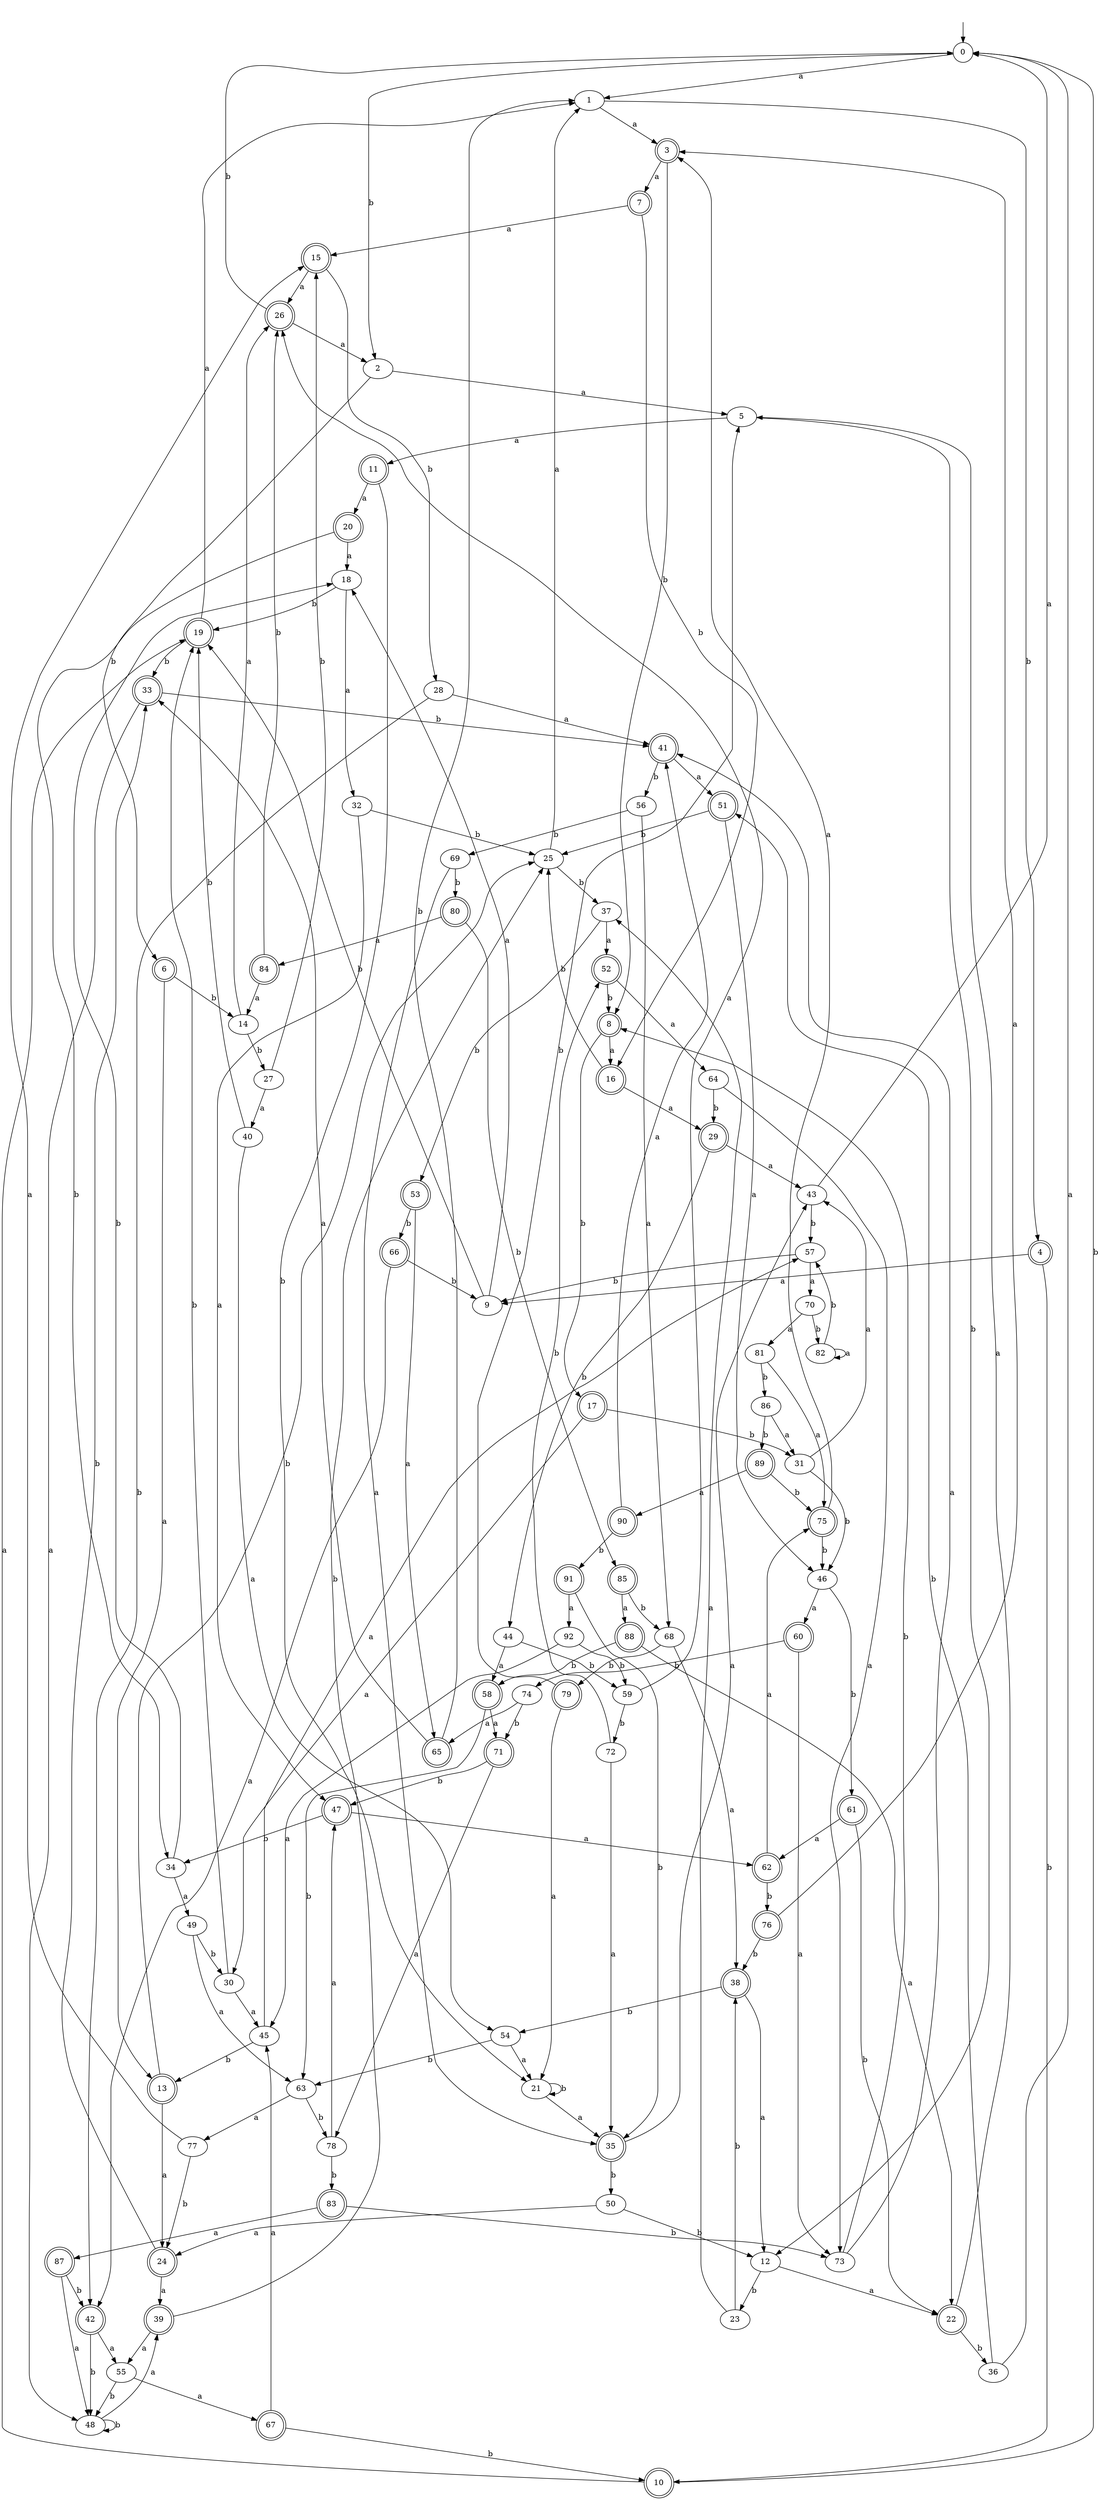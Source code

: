 digraph RandomDFA {
  __start0 [label="", shape=none];
  __start0 -> 0 [label=""];
  0 [shape=circle]
  0 -> 1 [label="a"]
  0 -> 2 [label="b"]
  1
  1 -> 3 [label="a"]
  1 -> 4 [label="b"]
  2
  2 -> 5 [label="a"]
  2 -> 6 [label="b"]
  3 [shape=doublecircle]
  3 -> 7 [label="a"]
  3 -> 8 [label="b"]
  4 [shape=doublecircle]
  4 -> 9 [label="a"]
  4 -> 10 [label="b"]
  5
  5 -> 11 [label="a"]
  5 -> 12 [label="b"]
  6 [shape=doublecircle]
  6 -> 13 [label="a"]
  6 -> 14 [label="b"]
  7 [shape=doublecircle]
  7 -> 15 [label="a"]
  7 -> 16 [label="b"]
  8 [shape=doublecircle]
  8 -> 16 [label="a"]
  8 -> 17 [label="b"]
  9
  9 -> 18 [label="a"]
  9 -> 19 [label="b"]
  10 [shape=doublecircle]
  10 -> 19 [label="a"]
  10 -> 0 [label="b"]
  11 [shape=doublecircle]
  11 -> 20 [label="a"]
  11 -> 21 [label="b"]
  12
  12 -> 22 [label="a"]
  12 -> 23 [label="b"]
  13 [shape=doublecircle]
  13 -> 24 [label="a"]
  13 -> 25 [label="b"]
  14
  14 -> 26 [label="a"]
  14 -> 27 [label="b"]
  15 [shape=doublecircle]
  15 -> 26 [label="a"]
  15 -> 28 [label="b"]
  16 [shape=doublecircle]
  16 -> 29 [label="a"]
  16 -> 25 [label="b"]
  17 [shape=doublecircle]
  17 -> 30 [label="a"]
  17 -> 31 [label="b"]
  18
  18 -> 32 [label="a"]
  18 -> 19 [label="b"]
  19 [shape=doublecircle]
  19 -> 1 [label="a"]
  19 -> 33 [label="b"]
  20 [shape=doublecircle]
  20 -> 18 [label="a"]
  20 -> 34 [label="b"]
  21
  21 -> 35 [label="a"]
  21 -> 21 [label="b"]
  22 [shape=doublecircle]
  22 -> 5 [label="a"]
  22 -> 36 [label="b"]
  23
  23 -> 37 [label="a"]
  23 -> 38 [label="b"]
  24 [shape=doublecircle]
  24 -> 39 [label="a"]
  24 -> 33 [label="b"]
  25
  25 -> 1 [label="a"]
  25 -> 37 [label="b"]
  26 [shape=doublecircle]
  26 -> 2 [label="a"]
  26 -> 0 [label="b"]
  27
  27 -> 40 [label="a"]
  27 -> 15 [label="b"]
  28
  28 -> 41 [label="a"]
  28 -> 42 [label="b"]
  29 [shape=doublecircle]
  29 -> 43 [label="a"]
  29 -> 44 [label="b"]
  30
  30 -> 45 [label="a"]
  30 -> 19 [label="b"]
  31
  31 -> 43 [label="a"]
  31 -> 46 [label="b"]
  32
  32 -> 47 [label="a"]
  32 -> 25 [label="b"]
  33 [shape=doublecircle]
  33 -> 48 [label="a"]
  33 -> 41 [label="b"]
  34
  34 -> 49 [label="a"]
  34 -> 18 [label="b"]
  35 [shape=doublecircle]
  35 -> 43 [label="a"]
  35 -> 50 [label="b"]
  36
  36 -> 0 [label="a"]
  36 -> 51 [label="b"]
  37
  37 -> 52 [label="a"]
  37 -> 53 [label="b"]
  38 [shape=doublecircle]
  38 -> 12 [label="a"]
  38 -> 54 [label="b"]
  39 [shape=doublecircle]
  39 -> 55 [label="a"]
  39 -> 25 [label="b"]
  40
  40 -> 54 [label="a"]
  40 -> 19 [label="b"]
  41 [shape=doublecircle]
  41 -> 51 [label="a"]
  41 -> 56 [label="b"]
  42 [shape=doublecircle]
  42 -> 55 [label="a"]
  42 -> 48 [label="b"]
  43
  43 -> 0 [label="a"]
  43 -> 57 [label="b"]
  44
  44 -> 58 [label="a"]
  44 -> 59 [label="b"]
  45
  45 -> 57 [label="a"]
  45 -> 13 [label="b"]
  46
  46 -> 60 [label="a"]
  46 -> 61 [label="b"]
  47 [shape=doublecircle]
  47 -> 62 [label="a"]
  47 -> 34 [label="b"]
  48
  48 -> 39 [label="a"]
  48 -> 48 [label="b"]
  49
  49 -> 63 [label="a"]
  49 -> 30 [label="b"]
  50
  50 -> 24 [label="a"]
  50 -> 12 [label="b"]
  51 [shape=doublecircle]
  51 -> 46 [label="a"]
  51 -> 25 [label="b"]
  52 [shape=doublecircle]
  52 -> 64 [label="a"]
  52 -> 8 [label="b"]
  53 [shape=doublecircle]
  53 -> 65 [label="a"]
  53 -> 66 [label="b"]
  54
  54 -> 21 [label="a"]
  54 -> 63 [label="b"]
  55
  55 -> 67 [label="a"]
  55 -> 48 [label="b"]
  56
  56 -> 68 [label="a"]
  56 -> 69 [label="b"]
  57
  57 -> 70 [label="a"]
  57 -> 9 [label="b"]
  58 [shape=doublecircle]
  58 -> 71 [label="a"]
  58 -> 63 [label="b"]
  59
  59 -> 26 [label="a"]
  59 -> 72 [label="b"]
  60 [shape=doublecircle]
  60 -> 73 [label="a"]
  60 -> 74 [label="b"]
  61 [shape=doublecircle]
  61 -> 62 [label="a"]
  61 -> 22 [label="b"]
  62 [shape=doublecircle]
  62 -> 75 [label="a"]
  62 -> 76 [label="b"]
  63
  63 -> 77 [label="a"]
  63 -> 78 [label="b"]
  64
  64 -> 73 [label="a"]
  64 -> 29 [label="b"]
  65 [shape=doublecircle]
  65 -> 33 [label="a"]
  65 -> 1 [label="b"]
  66 [shape=doublecircle]
  66 -> 42 [label="a"]
  66 -> 9 [label="b"]
  67 [shape=doublecircle]
  67 -> 45 [label="a"]
  67 -> 10 [label="b"]
  68
  68 -> 38 [label="a"]
  68 -> 79 [label="b"]
  69
  69 -> 35 [label="a"]
  69 -> 80 [label="b"]
  70
  70 -> 81 [label="a"]
  70 -> 82 [label="b"]
  71 [shape=doublecircle]
  71 -> 78 [label="a"]
  71 -> 47 [label="b"]
  72
  72 -> 35 [label="a"]
  72 -> 52 [label="b"]
  73
  73 -> 41 [label="a"]
  73 -> 8 [label="b"]
  74
  74 -> 65 [label="a"]
  74 -> 71 [label="b"]
  75 [shape=doublecircle]
  75 -> 3 [label="a"]
  75 -> 46 [label="b"]
  76 [shape=doublecircle]
  76 -> 3 [label="a"]
  76 -> 38 [label="b"]
  77
  77 -> 15 [label="a"]
  77 -> 24 [label="b"]
  78
  78 -> 47 [label="a"]
  78 -> 83 [label="b"]
  79 [shape=doublecircle]
  79 -> 21 [label="a"]
  79 -> 5 [label="b"]
  80 [shape=doublecircle]
  80 -> 84 [label="a"]
  80 -> 85 [label="b"]
  81
  81 -> 75 [label="a"]
  81 -> 86 [label="b"]
  82
  82 -> 82 [label="a"]
  82 -> 57 [label="b"]
  83 [shape=doublecircle]
  83 -> 87 [label="a"]
  83 -> 73 [label="b"]
  84 [shape=doublecircle]
  84 -> 14 [label="a"]
  84 -> 26 [label="b"]
  85 [shape=doublecircle]
  85 -> 88 [label="a"]
  85 -> 68 [label="b"]
  86
  86 -> 31 [label="a"]
  86 -> 89 [label="b"]
  87 [shape=doublecircle]
  87 -> 48 [label="a"]
  87 -> 42 [label="b"]
  88 [shape=doublecircle]
  88 -> 22 [label="a"]
  88 -> 58 [label="b"]
  89 [shape=doublecircle]
  89 -> 90 [label="a"]
  89 -> 75 [label="b"]
  90 [shape=doublecircle]
  90 -> 41 [label="a"]
  90 -> 91 [label="b"]
  91 [shape=doublecircle]
  91 -> 92 [label="a"]
  91 -> 35 [label="b"]
  92
  92 -> 45 [label="a"]
  92 -> 59 [label="b"]
}

